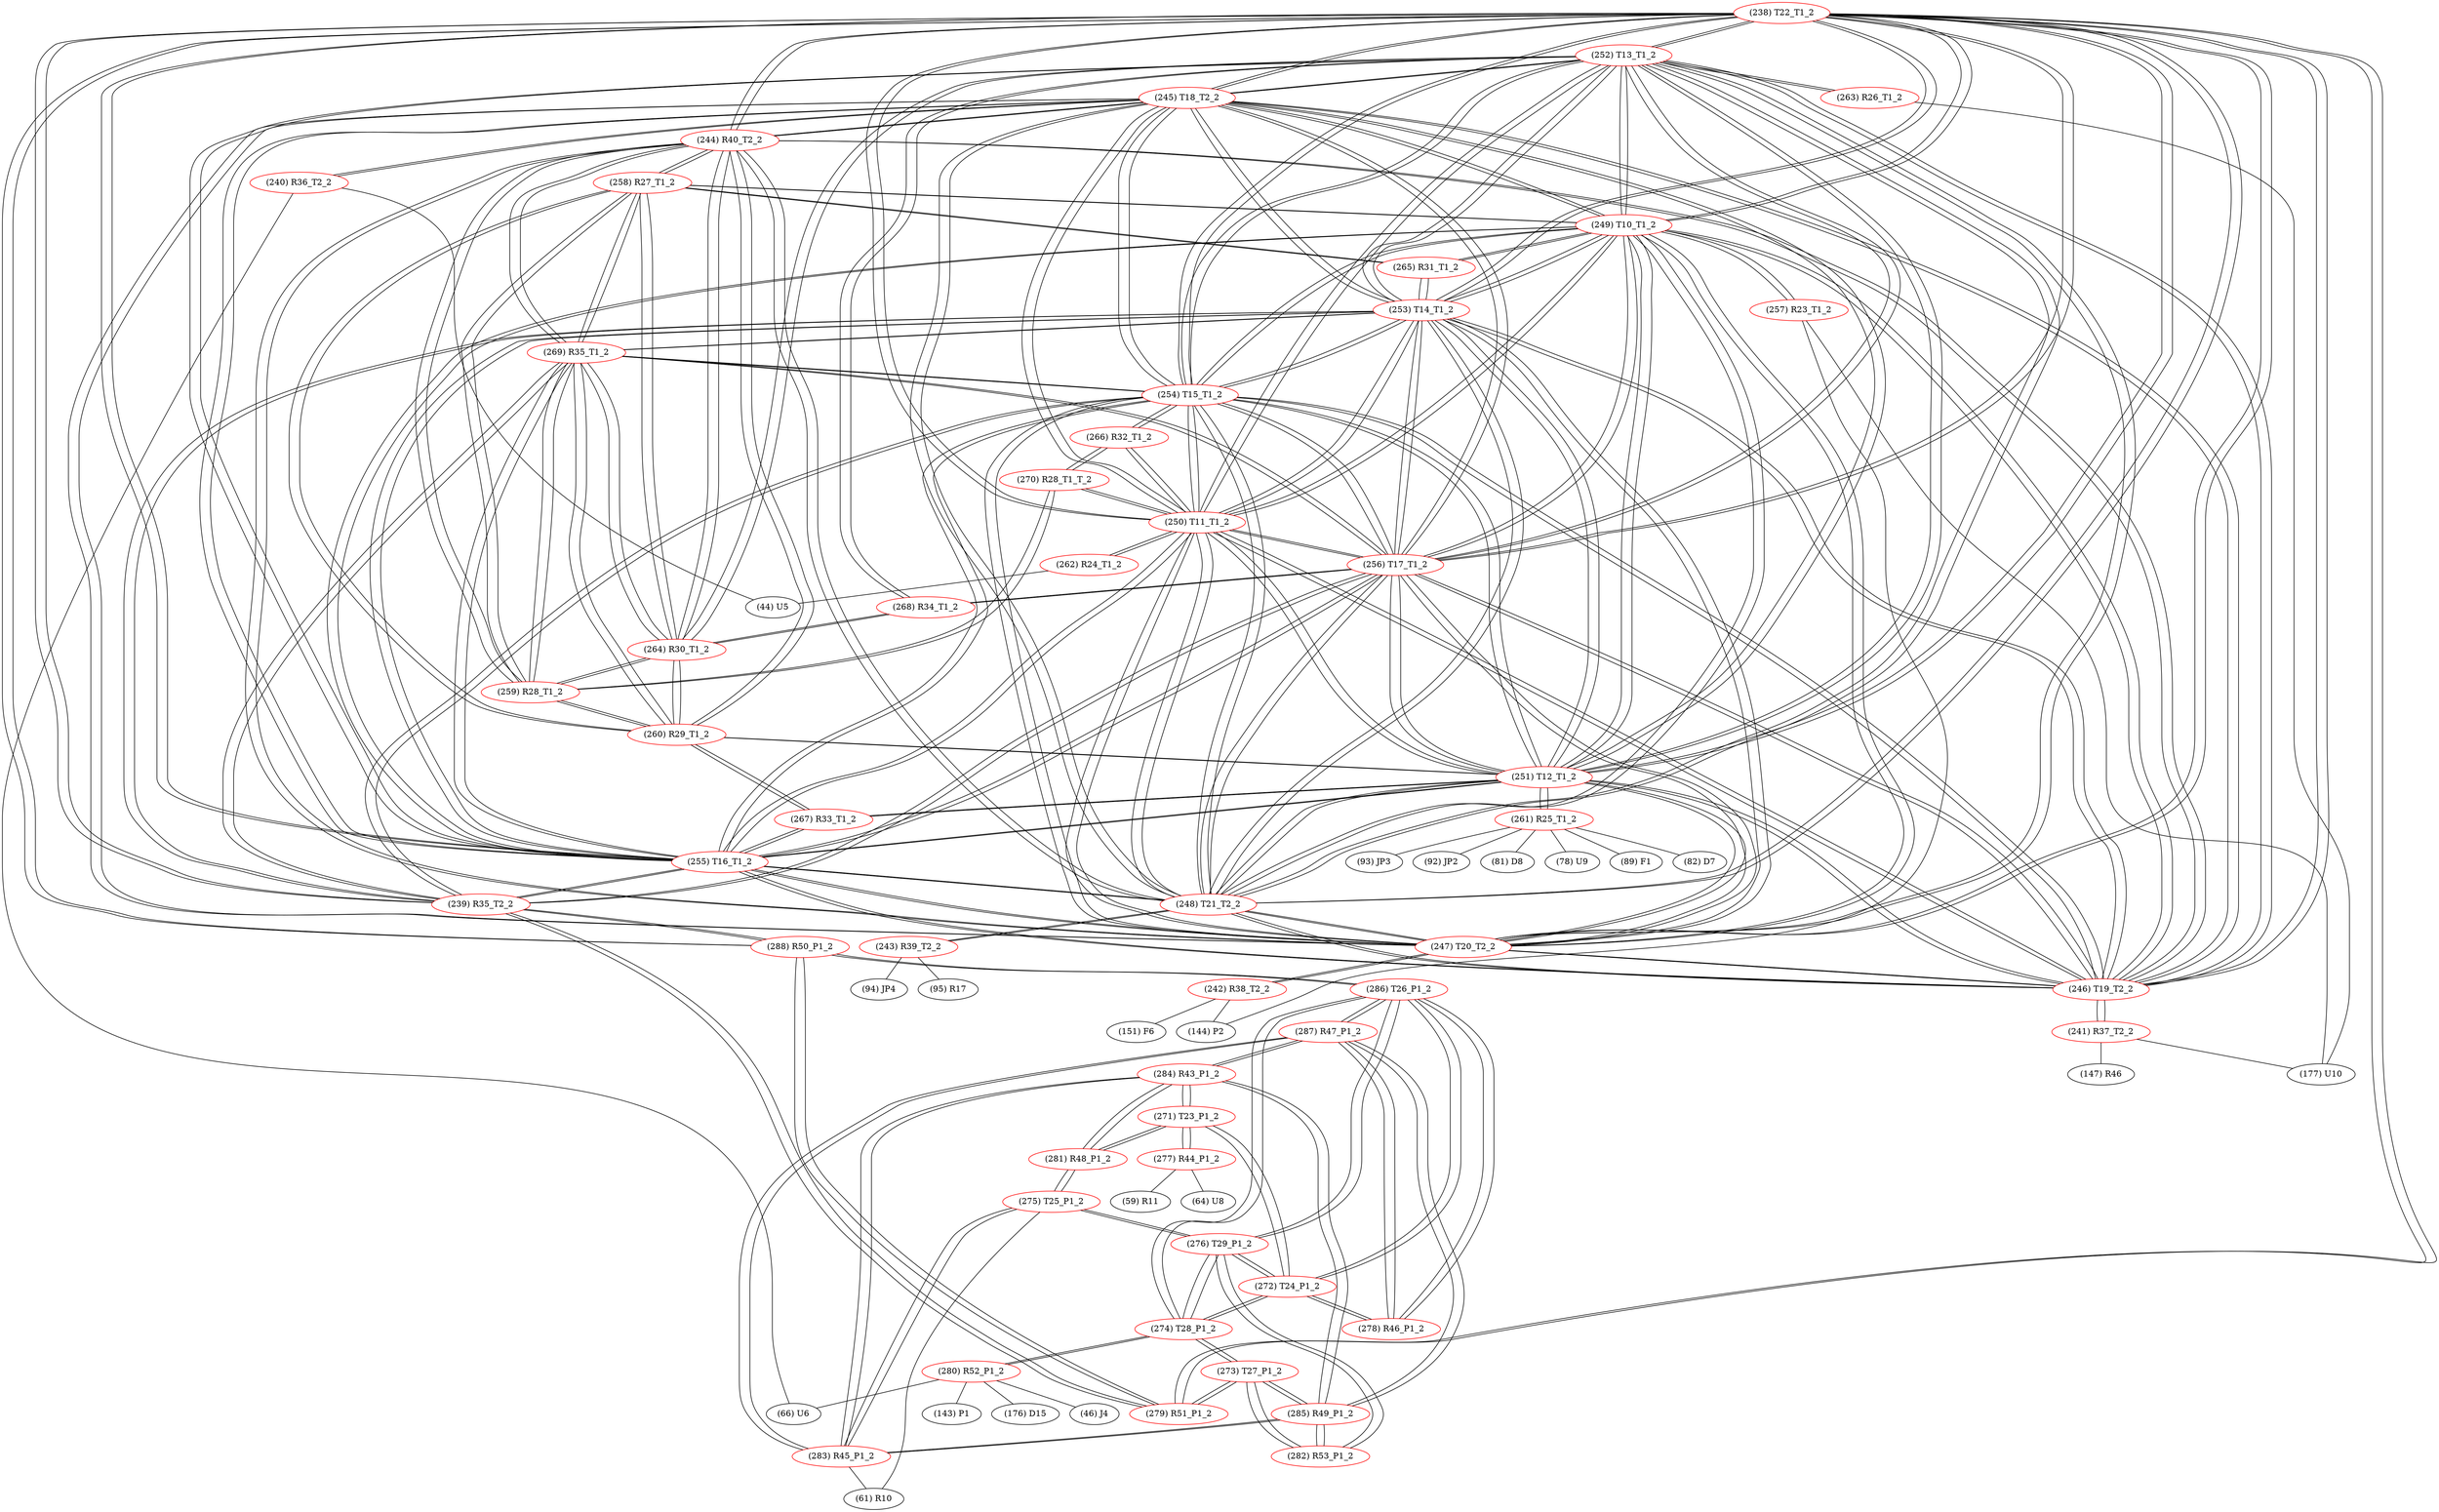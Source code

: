 graph {
	238 [label="(238) T22_T1_2" color=red]
	252 [label="(252) T13_T1_2"]
	245 [label="(245) T18_T2_2"]
	246 [label="(246) T19_T2_2"]
	251 [label="(251) T12_T1_2"]
	254 [label="(254) T15_T1_2"]
	253 [label="(253) T14_T1_2"]
	247 [label="(247) T20_T2_2"]
	248 [label="(248) T21_T2_2"]
	250 [label="(250) T11_T1_2"]
	249 [label="(249) T10_T1_2"]
	255 [label="(255) T16_T1_2"]
	256 [label="(256) T17_T1_2"]
	244 [label="(244) R40_T2_2"]
	279 [label="(279) R51_P1_2"]
	288 [label="(288) R50_P1_2"]
	239 [label="(239) R35_T2_2"]
	239 [label="(239) R35_T2_2" color=red]
	254 [label="(254) T15_T1_2"]
	255 [label="(255) T16_T1_2"]
	253 [label="(253) T14_T1_2"]
	256 [label="(256) T17_T1_2"]
	269 [label="(269) R35_T1_2"]
	279 [label="(279) R51_P1_2"]
	288 [label="(288) R50_P1_2"]
	238 [label="(238) T22_T1_2"]
	240 [label="(240) R36_T2_2" color=red]
	66 [label="(66) U6"]
	44 [label="(44) U5"]
	245 [label="(245) T18_T2_2"]
	241 [label="(241) R37_T2_2" color=red]
	147 [label="(147) R46"]
	177 [label="(177) U10"]
	246 [label="(246) T19_T2_2"]
	242 [label="(242) R38_T2_2" color=red]
	151 [label="(151) F6"]
	144 [label="(144) P2"]
	247 [label="(247) T20_T2_2"]
	243 [label="(243) R39_T2_2" color=red]
	95 [label="(95) R17"]
	94 [label="(94) JP4"]
	248 [label="(248) T21_T2_2"]
	244 [label="(244) R40_T2_2" color=red]
	246 [label="(246) T19_T2_2"]
	247 [label="(247) T20_T2_2"]
	248 [label="(248) T21_T2_2"]
	238 [label="(238) T22_T1_2"]
	245 [label="(245) T18_T2_2"]
	260 [label="(260) R29_T1_2"]
	259 [label="(259) R28_T1_2"]
	264 [label="(264) R30_T1_2"]
	258 [label="(258) R27_T1_2"]
	269 [label="(269) R35_T1_2"]
	245 [label="(245) T18_T2_2" color=red]
	252 [label="(252) T13_T1_2"]
	246 [label="(246) T19_T2_2"]
	251 [label="(251) T12_T1_2"]
	254 [label="(254) T15_T1_2"]
	253 [label="(253) T14_T1_2"]
	247 [label="(247) T20_T2_2"]
	248 [label="(248) T21_T2_2"]
	250 [label="(250) T11_T1_2"]
	249 [label="(249) T10_T1_2"]
	238 [label="(238) T22_T1_2"]
	255 [label="(255) T16_T1_2"]
	256 [label="(256) T17_T1_2"]
	244 [label="(244) R40_T2_2"]
	240 [label="(240) R36_T2_2"]
	246 [label="(246) T19_T2_2" color=red]
	252 [label="(252) T13_T1_2"]
	245 [label="(245) T18_T2_2"]
	251 [label="(251) T12_T1_2"]
	254 [label="(254) T15_T1_2"]
	253 [label="(253) T14_T1_2"]
	247 [label="(247) T20_T2_2"]
	248 [label="(248) T21_T2_2"]
	250 [label="(250) T11_T1_2"]
	249 [label="(249) T10_T1_2"]
	238 [label="(238) T22_T1_2"]
	255 [label="(255) T16_T1_2"]
	256 [label="(256) T17_T1_2"]
	244 [label="(244) R40_T2_2"]
	241 [label="(241) R37_T2_2"]
	247 [label="(247) T20_T2_2" color=red]
	252 [label="(252) T13_T1_2"]
	245 [label="(245) T18_T2_2"]
	246 [label="(246) T19_T2_2"]
	251 [label="(251) T12_T1_2"]
	254 [label="(254) T15_T1_2"]
	253 [label="(253) T14_T1_2"]
	248 [label="(248) T21_T2_2"]
	250 [label="(250) T11_T1_2"]
	249 [label="(249) T10_T1_2"]
	238 [label="(238) T22_T1_2"]
	255 [label="(255) T16_T1_2"]
	256 [label="(256) T17_T1_2"]
	244 [label="(244) R40_T2_2"]
	242 [label="(242) R38_T2_2"]
	248 [label="(248) T21_T2_2" color=red]
	252 [label="(252) T13_T1_2"]
	245 [label="(245) T18_T2_2"]
	246 [label="(246) T19_T2_2"]
	251 [label="(251) T12_T1_2"]
	254 [label="(254) T15_T1_2"]
	253 [label="(253) T14_T1_2"]
	247 [label="(247) T20_T2_2"]
	250 [label="(250) T11_T1_2"]
	249 [label="(249) T10_T1_2"]
	238 [label="(238) T22_T1_2"]
	255 [label="(255) T16_T1_2"]
	256 [label="(256) T17_T1_2"]
	244 [label="(244) R40_T2_2"]
	243 [label="(243) R39_T2_2"]
	249 [label="(249) T10_T1_2" color=red]
	252 [label="(252) T13_T1_2"]
	245 [label="(245) T18_T2_2"]
	246 [label="(246) T19_T2_2"]
	251 [label="(251) T12_T1_2"]
	254 [label="(254) T15_T1_2"]
	253 [label="(253) T14_T1_2"]
	247 [label="(247) T20_T2_2"]
	248 [label="(248) T21_T2_2"]
	250 [label="(250) T11_T1_2"]
	238 [label="(238) T22_T1_2"]
	255 [label="(255) T16_T1_2"]
	256 [label="(256) T17_T1_2"]
	257 [label="(257) R23_T1_2"]
	258 [label="(258) R27_T1_2"]
	265 [label="(265) R31_T1_2"]
	250 [label="(250) T11_T1_2" color=red]
	252 [label="(252) T13_T1_2"]
	245 [label="(245) T18_T2_2"]
	246 [label="(246) T19_T2_2"]
	251 [label="(251) T12_T1_2"]
	254 [label="(254) T15_T1_2"]
	253 [label="(253) T14_T1_2"]
	247 [label="(247) T20_T2_2"]
	248 [label="(248) T21_T2_2"]
	249 [label="(249) T10_T1_2"]
	238 [label="(238) T22_T1_2"]
	255 [label="(255) T16_T1_2"]
	256 [label="(256) T17_T1_2"]
	262 [label="(262) R24_T1_2"]
	266 [label="(266) R32_T1_2"]
	270 [label="(270) R28_T1_T_2"]
	251 [label="(251) T12_T1_2" color=red]
	252 [label="(252) T13_T1_2"]
	245 [label="(245) T18_T2_2"]
	246 [label="(246) T19_T2_2"]
	254 [label="(254) T15_T1_2"]
	253 [label="(253) T14_T1_2"]
	247 [label="(247) T20_T2_2"]
	248 [label="(248) T21_T2_2"]
	250 [label="(250) T11_T1_2"]
	249 [label="(249) T10_T1_2"]
	238 [label="(238) T22_T1_2"]
	255 [label="(255) T16_T1_2"]
	256 [label="(256) T17_T1_2"]
	267 [label="(267) R33_T1_2"]
	260 [label="(260) R29_T1_2"]
	261 [label="(261) R25_T1_2"]
	252 [label="(252) T13_T1_2" color=red]
	245 [label="(245) T18_T2_2"]
	246 [label="(246) T19_T2_2"]
	251 [label="(251) T12_T1_2"]
	254 [label="(254) T15_T1_2"]
	253 [label="(253) T14_T1_2"]
	247 [label="(247) T20_T2_2"]
	248 [label="(248) T21_T2_2"]
	250 [label="(250) T11_T1_2"]
	249 [label="(249) T10_T1_2"]
	238 [label="(238) T22_T1_2"]
	255 [label="(255) T16_T1_2"]
	256 [label="(256) T17_T1_2"]
	264 [label="(264) R30_T1_2"]
	268 [label="(268) R34_T1_2"]
	263 [label="(263) R26_T1_2"]
	253 [label="(253) T14_T1_2" color=red]
	252 [label="(252) T13_T1_2"]
	245 [label="(245) T18_T2_2"]
	246 [label="(246) T19_T2_2"]
	251 [label="(251) T12_T1_2"]
	254 [label="(254) T15_T1_2"]
	247 [label="(247) T20_T2_2"]
	248 [label="(248) T21_T2_2"]
	250 [label="(250) T11_T1_2"]
	249 [label="(249) T10_T1_2"]
	238 [label="(238) T22_T1_2"]
	255 [label="(255) T16_T1_2"]
	256 [label="(256) T17_T1_2"]
	239 [label="(239) R35_T2_2"]
	269 [label="(269) R35_T1_2"]
	265 [label="(265) R31_T1_2"]
	254 [label="(254) T15_T1_2" color=red]
	252 [label="(252) T13_T1_2"]
	245 [label="(245) T18_T2_2"]
	246 [label="(246) T19_T2_2"]
	251 [label="(251) T12_T1_2"]
	253 [label="(253) T14_T1_2"]
	247 [label="(247) T20_T2_2"]
	248 [label="(248) T21_T2_2"]
	250 [label="(250) T11_T1_2"]
	249 [label="(249) T10_T1_2"]
	238 [label="(238) T22_T1_2"]
	255 [label="(255) T16_T1_2"]
	256 [label="(256) T17_T1_2"]
	239 [label="(239) R35_T2_2"]
	269 [label="(269) R35_T1_2"]
	266 [label="(266) R32_T1_2"]
	255 [label="(255) T16_T1_2" color=red]
	252 [label="(252) T13_T1_2"]
	245 [label="(245) T18_T2_2"]
	246 [label="(246) T19_T2_2"]
	251 [label="(251) T12_T1_2"]
	254 [label="(254) T15_T1_2"]
	253 [label="(253) T14_T1_2"]
	247 [label="(247) T20_T2_2"]
	248 [label="(248) T21_T2_2"]
	250 [label="(250) T11_T1_2"]
	249 [label="(249) T10_T1_2"]
	238 [label="(238) T22_T1_2"]
	256 [label="(256) T17_T1_2"]
	239 [label="(239) R35_T2_2"]
	269 [label="(269) R35_T1_2"]
	267 [label="(267) R33_T1_2"]
	256 [label="(256) T17_T1_2" color=red]
	252 [label="(252) T13_T1_2"]
	245 [label="(245) T18_T2_2"]
	246 [label="(246) T19_T2_2"]
	251 [label="(251) T12_T1_2"]
	254 [label="(254) T15_T1_2"]
	253 [label="(253) T14_T1_2"]
	247 [label="(247) T20_T2_2"]
	248 [label="(248) T21_T2_2"]
	250 [label="(250) T11_T1_2"]
	249 [label="(249) T10_T1_2"]
	238 [label="(238) T22_T1_2"]
	255 [label="(255) T16_T1_2"]
	239 [label="(239) R35_T2_2"]
	269 [label="(269) R35_T1_2"]
	268 [label="(268) R34_T1_2"]
	257 [label="(257) R23_T1_2" color=red]
	144 [label="(144) P2"]
	177 [label="(177) U10"]
	249 [label="(249) T10_T1_2"]
	258 [label="(258) R27_T1_2" color=red]
	244 [label="(244) R40_T2_2"]
	260 [label="(260) R29_T1_2"]
	259 [label="(259) R28_T1_2"]
	264 [label="(264) R30_T1_2"]
	269 [label="(269) R35_T1_2"]
	249 [label="(249) T10_T1_2"]
	265 [label="(265) R31_T1_2"]
	259 [label="(259) R28_T1_2" color=red]
	244 [label="(244) R40_T2_2"]
	260 [label="(260) R29_T1_2"]
	264 [label="(264) R30_T1_2"]
	258 [label="(258) R27_T1_2"]
	269 [label="(269) R35_T1_2"]
	270 [label="(270) R28_T1_T_2"]
	260 [label="(260) R29_T1_2" color=red]
	244 [label="(244) R40_T2_2"]
	259 [label="(259) R28_T1_2"]
	264 [label="(264) R30_T1_2"]
	258 [label="(258) R27_T1_2"]
	269 [label="(269) R35_T1_2"]
	267 [label="(267) R33_T1_2"]
	251 [label="(251) T12_T1_2"]
	261 [label="(261) R25_T1_2" color=red]
	78 [label="(78) U9"]
	89 [label="(89) F1"]
	82 [label="(82) D7"]
	93 [label="(93) JP3"]
	92 [label="(92) JP2"]
	81 [label="(81) D8"]
	251 [label="(251) T12_T1_2"]
	262 [label="(262) R24_T1_2" color=red]
	44 [label="(44) U5"]
	250 [label="(250) T11_T1_2"]
	263 [label="(263) R26_T1_2" color=red]
	177 [label="(177) U10"]
	252 [label="(252) T13_T1_2"]
	264 [label="(264) R30_T1_2" color=red]
	244 [label="(244) R40_T2_2"]
	260 [label="(260) R29_T1_2"]
	259 [label="(259) R28_T1_2"]
	258 [label="(258) R27_T1_2"]
	269 [label="(269) R35_T1_2"]
	268 [label="(268) R34_T1_2"]
	252 [label="(252) T13_T1_2"]
	265 [label="(265) R31_T1_2" color=red]
	258 [label="(258) R27_T1_2"]
	249 [label="(249) T10_T1_2"]
	253 [label="(253) T14_T1_2"]
	266 [label="(266) R32_T1_2" color=red]
	254 [label="(254) T15_T1_2"]
	250 [label="(250) T11_T1_2"]
	270 [label="(270) R28_T1_T_2"]
	267 [label="(267) R33_T1_2" color=red]
	255 [label="(255) T16_T1_2"]
	251 [label="(251) T12_T1_2"]
	260 [label="(260) R29_T1_2"]
	268 [label="(268) R34_T1_2" color=red]
	256 [label="(256) T17_T1_2"]
	264 [label="(264) R30_T1_2"]
	252 [label="(252) T13_T1_2"]
	269 [label="(269) R35_T1_2" color=red]
	254 [label="(254) T15_T1_2"]
	255 [label="(255) T16_T1_2"]
	253 [label="(253) T14_T1_2"]
	256 [label="(256) T17_T1_2"]
	239 [label="(239) R35_T2_2"]
	244 [label="(244) R40_T2_2"]
	260 [label="(260) R29_T1_2"]
	259 [label="(259) R28_T1_2"]
	264 [label="(264) R30_T1_2"]
	258 [label="(258) R27_T1_2"]
	270 [label="(270) R28_T1_T_2" color=red]
	266 [label="(266) R32_T1_2"]
	250 [label="(250) T11_T1_2"]
	259 [label="(259) R28_T1_2"]
	271 [label="(271) T23_P1_2" color=red]
	281 [label="(281) R48_P1_2"]
	284 [label="(284) R43_P1_2"]
	272 [label="(272) T24_P1_2"]
	277 [label="(277) R44_P1_2"]
	272 [label="(272) T24_P1_2" color=red]
	286 [label="(286) T26_P1_2"]
	276 [label="(276) T29_P1_2"]
	274 [label="(274) T28_P1_2"]
	278 [label="(278) R46_P1_2"]
	271 [label="(271) T23_P1_2"]
	273 [label="(273) T27_P1_2" color=red]
	279 [label="(279) R51_P1_2"]
	274 [label="(274) T28_P1_2"]
	282 [label="(282) R53_P1_2"]
	285 [label="(285) R49_P1_2"]
	274 [label="(274) T28_P1_2" color=red]
	286 [label="(286) T26_P1_2"]
	272 [label="(272) T24_P1_2"]
	276 [label="(276) T29_P1_2"]
	280 [label="(280) R52_P1_2"]
	273 [label="(273) T27_P1_2"]
	275 [label="(275) T25_P1_2" color=red]
	276 [label="(276) T29_P1_2"]
	281 [label="(281) R48_P1_2"]
	283 [label="(283) R45_P1_2"]
	61 [label="(61) R10"]
	276 [label="(276) T29_P1_2" color=red]
	286 [label="(286) T26_P1_2"]
	272 [label="(272) T24_P1_2"]
	274 [label="(274) T28_P1_2"]
	275 [label="(275) T25_P1_2"]
	282 [label="(282) R53_P1_2"]
	277 [label="(277) R44_P1_2" color=red]
	64 [label="(64) U8"]
	59 [label="(59) R11"]
	271 [label="(271) T23_P1_2"]
	278 [label="(278) R46_P1_2" color=red]
	286 [label="(286) T26_P1_2"]
	287 [label="(287) R47_P1_2"]
	272 [label="(272) T24_P1_2"]
	279 [label="(279) R51_P1_2" color=red]
	273 [label="(273) T27_P1_2"]
	288 [label="(288) R50_P1_2"]
	238 [label="(238) T22_T1_2"]
	239 [label="(239) R35_T2_2"]
	280 [label="(280) R52_P1_2" color=red]
	176 [label="(176) D15"]
	46 [label="(46) J4"]
	143 [label="(143) P1"]
	66 [label="(66) U6"]
	274 [label="(274) T28_P1_2"]
	281 [label="(281) R48_P1_2" color=red]
	275 [label="(275) T25_P1_2"]
	271 [label="(271) T23_P1_2"]
	284 [label="(284) R43_P1_2"]
	282 [label="(282) R53_P1_2" color=red]
	276 [label="(276) T29_P1_2"]
	273 [label="(273) T27_P1_2"]
	285 [label="(285) R49_P1_2"]
	283 [label="(283) R45_P1_2" color=red]
	287 [label="(287) R47_P1_2"]
	284 [label="(284) R43_P1_2"]
	285 [label="(285) R49_P1_2"]
	275 [label="(275) T25_P1_2"]
	61 [label="(61) R10"]
	284 [label="(284) R43_P1_2" color=red]
	281 [label="(281) R48_P1_2"]
	271 [label="(271) T23_P1_2"]
	287 [label="(287) R47_P1_2"]
	283 [label="(283) R45_P1_2"]
	285 [label="(285) R49_P1_2"]
	285 [label="(285) R49_P1_2" color=red]
	287 [label="(287) R47_P1_2"]
	283 [label="(283) R45_P1_2"]
	284 [label="(284) R43_P1_2"]
	273 [label="(273) T27_P1_2"]
	282 [label="(282) R53_P1_2"]
	286 [label="(286) T26_P1_2" color=red]
	288 [label="(288) R50_P1_2"]
	272 [label="(272) T24_P1_2"]
	276 [label="(276) T29_P1_2"]
	274 [label="(274) T28_P1_2"]
	278 [label="(278) R46_P1_2"]
	287 [label="(287) R47_P1_2"]
	287 [label="(287) R47_P1_2" color=red]
	283 [label="(283) R45_P1_2"]
	284 [label="(284) R43_P1_2"]
	285 [label="(285) R49_P1_2"]
	286 [label="(286) T26_P1_2"]
	278 [label="(278) R46_P1_2"]
	288 [label="(288) R50_P1_2" color=red]
	286 [label="(286) T26_P1_2"]
	279 [label="(279) R51_P1_2"]
	238 [label="(238) T22_T1_2"]
	239 [label="(239) R35_T2_2"]
	238 -- 252
	238 -- 245
	238 -- 246
	238 -- 251
	238 -- 254
	238 -- 253
	238 -- 247
	238 -- 248
	238 -- 250
	238 -- 249
	238 -- 255
	238 -- 256
	238 -- 244
	238 -- 279
	238 -- 288
	238 -- 239
	239 -- 254
	239 -- 255
	239 -- 253
	239 -- 256
	239 -- 269
	239 -- 279
	239 -- 288
	239 -- 238
	240 -- 66
	240 -- 44
	240 -- 245
	241 -- 147
	241 -- 177
	241 -- 246
	242 -- 151
	242 -- 144
	242 -- 247
	243 -- 95
	243 -- 94
	243 -- 248
	244 -- 246
	244 -- 247
	244 -- 248
	244 -- 238
	244 -- 245
	244 -- 260
	244 -- 259
	244 -- 264
	244 -- 258
	244 -- 269
	245 -- 252
	245 -- 246
	245 -- 251
	245 -- 254
	245 -- 253
	245 -- 247
	245 -- 248
	245 -- 250
	245 -- 249
	245 -- 238
	245 -- 255
	245 -- 256
	245 -- 244
	245 -- 240
	246 -- 252
	246 -- 245
	246 -- 251
	246 -- 254
	246 -- 253
	246 -- 247
	246 -- 248
	246 -- 250
	246 -- 249
	246 -- 238
	246 -- 255
	246 -- 256
	246 -- 244
	246 -- 241
	247 -- 252
	247 -- 245
	247 -- 246
	247 -- 251
	247 -- 254
	247 -- 253
	247 -- 248
	247 -- 250
	247 -- 249
	247 -- 238
	247 -- 255
	247 -- 256
	247 -- 244
	247 -- 242
	248 -- 252
	248 -- 245
	248 -- 246
	248 -- 251
	248 -- 254
	248 -- 253
	248 -- 247
	248 -- 250
	248 -- 249
	248 -- 238
	248 -- 255
	248 -- 256
	248 -- 244
	248 -- 243
	249 -- 252
	249 -- 245
	249 -- 246
	249 -- 251
	249 -- 254
	249 -- 253
	249 -- 247
	249 -- 248
	249 -- 250
	249 -- 238
	249 -- 255
	249 -- 256
	249 -- 257
	249 -- 258
	249 -- 265
	250 -- 252
	250 -- 245
	250 -- 246
	250 -- 251
	250 -- 254
	250 -- 253
	250 -- 247
	250 -- 248
	250 -- 249
	250 -- 238
	250 -- 255
	250 -- 256
	250 -- 262
	250 -- 266
	250 -- 270
	251 -- 252
	251 -- 245
	251 -- 246
	251 -- 254
	251 -- 253
	251 -- 247
	251 -- 248
	251 -- 250
	251 -- 249
	251 -- 238
	251 -- 255
	251 -- 256
	251 -- 267
	251 -- 260
	251 -- 261
	252 -- 245
	252 -- 246
	252 -- 251
	252 -- 254
	252 -- 253
	252 -- 247
	252 -- 248
	252 -- 250
	252 -- 249
	252 -- 238
	252 -- 255
	252 -- 256
	252 -- 264
	252 -- 268
	252 -- 263
	253 -- 252
	253 -- 245
	253 -- 246
	253 -- 251
	253 -- 254
	253 -- 247
	253 -- 248
	253 -- 250
	253 -- 249
	253 -- 238
	253 -- 255
	253 -- 256
	253 -- 239
	253 -- 269
	253 -- 265
	254 -- 252
	254 -- 245
	254 -- 246
	254 -- 251
	254 -- 253
	254 -- 247
	254 -- 248
	254 -- 250
	254 -- 249
	254 -- 238
	254 -- 255
	254 -- 256
	254 -- 239
	254 -- 269
	254 -- 266
	255 -- 252
	255 -- 245
	255 -- 246
	255 -- 251
	255 -- 254
	255 -- 253
	255 -- 247
	255 -- 248
	255 -- 250
	255 -- 249
	255 -- 238
	255 -- 256
	255 -- 239
	255 -- 269
	255 -- 267
	256 -- 252
	256 -- 245
	256 -- 246
	256 -- 251
	256 -- 254
	256 -- 253
	256 -- 247
	256 -- 248
	256 -- 250
	256 -- 249
	256 -- 238
	256 -- 255
	256 -- 239
	256 -- 269
	256 -- 268
	257 -- 144
	257 -- 177
	257 -- 249
	258 -- 244
	258 -- 260
	258 -- 259
	258 -- 264
	258 -- 269
	258 -- 249
	258 -- 265
	259 -- 244
	259 -- 260
	259 -- 264
	259 -- 258
	259 -- 269
	259 -- 270
	260 -- 244
	260 -- 259
	260 -- 264
	260 -- 258
	260 -- 269
	260 -- 267
	260 -- 251
	261 -- 78
	261 -- 89
	261 -- 82
	261 -- 93
	261 -- 92
	261 -- 81
	261 -- 251
	262 -- 44
	262 -- 250
	263 -- 177
	263 -- 252
	264 -- 244
	264 -- 260
	264 -- 259
	264 -- 258
	264 -- 269
	264 -- 268
	264 -- 252
	265 -- 258
	265 -- 249
	265 -- 253
	266 -- 254
	266 -- 250
	266 -- 270
	267 -- 255
	267 -- 251
	267 -- 260
	268 -- 256
	268 -- 264
	268 -- 252
	269 -- 254
	269 -- 255
	269 -- 253
	269 -- 256
	269 -- 239
	269 -- 244
	269 -- 260
	269 -- 259
	269 -- 264
	269 -- 258
	270 -- 266
	270 -- 250
	270 -- 259
	271 -- 281
	271 -- 284
	271 -- 272
	271 -- 277
	272 -- 286
	272 -- 276
	272 -- 274
	272 -- 278
	272 -- 271
	273 -- 279
	273 -- 274
	273 -- 282
	273 -- 285
	274 -- 286
	274 -- 272
	274 -- 276
	274 -- 280
	274 -- 273
	275 -- 276
	275 -- 281
	275 -- 283
	275 -- 61
	276 -- 286
	276 -- 272
	276 -- 274
	276 -- 275
	276 -- 282
	277 -- 64
	277 -- 59
	277 -- 271
	278 -- 286
	278 -- 287
	278 -- 272
	279 -- 273
	279 -- 288
	279 -- 238
	279 -- 239
	280 -- 176
	280 -- 46
	280 -- 143
	280 -- 66
	280 -- 274
	281 -- 275
	281 -- 271
	281 -- 284
	282 -- 276
	282 -- 273
	282 -- 285
	283 -- 287
	283 -- 284
	283 -- 285
	283 -- 275
	283 -- 61
	284 -- 281
	284 -- 271
	284 -- 287
	284 -- 283
	284 -- 285
	285 -- 287
	285 -- 283
	285 -- 284
	285 -- 273
	285 -- 282
	286 -- 288
	286 -- 272
	286 -- 276
	286 -- 274
	286 -- 278
	286 -- 287
	287 -- 283
	287 -- 284
	287 -- 285
	287 -- 286
	287 -- 278
	288 -- 286
	288 -- 279
	288 -- 238
	288 -- 239
}